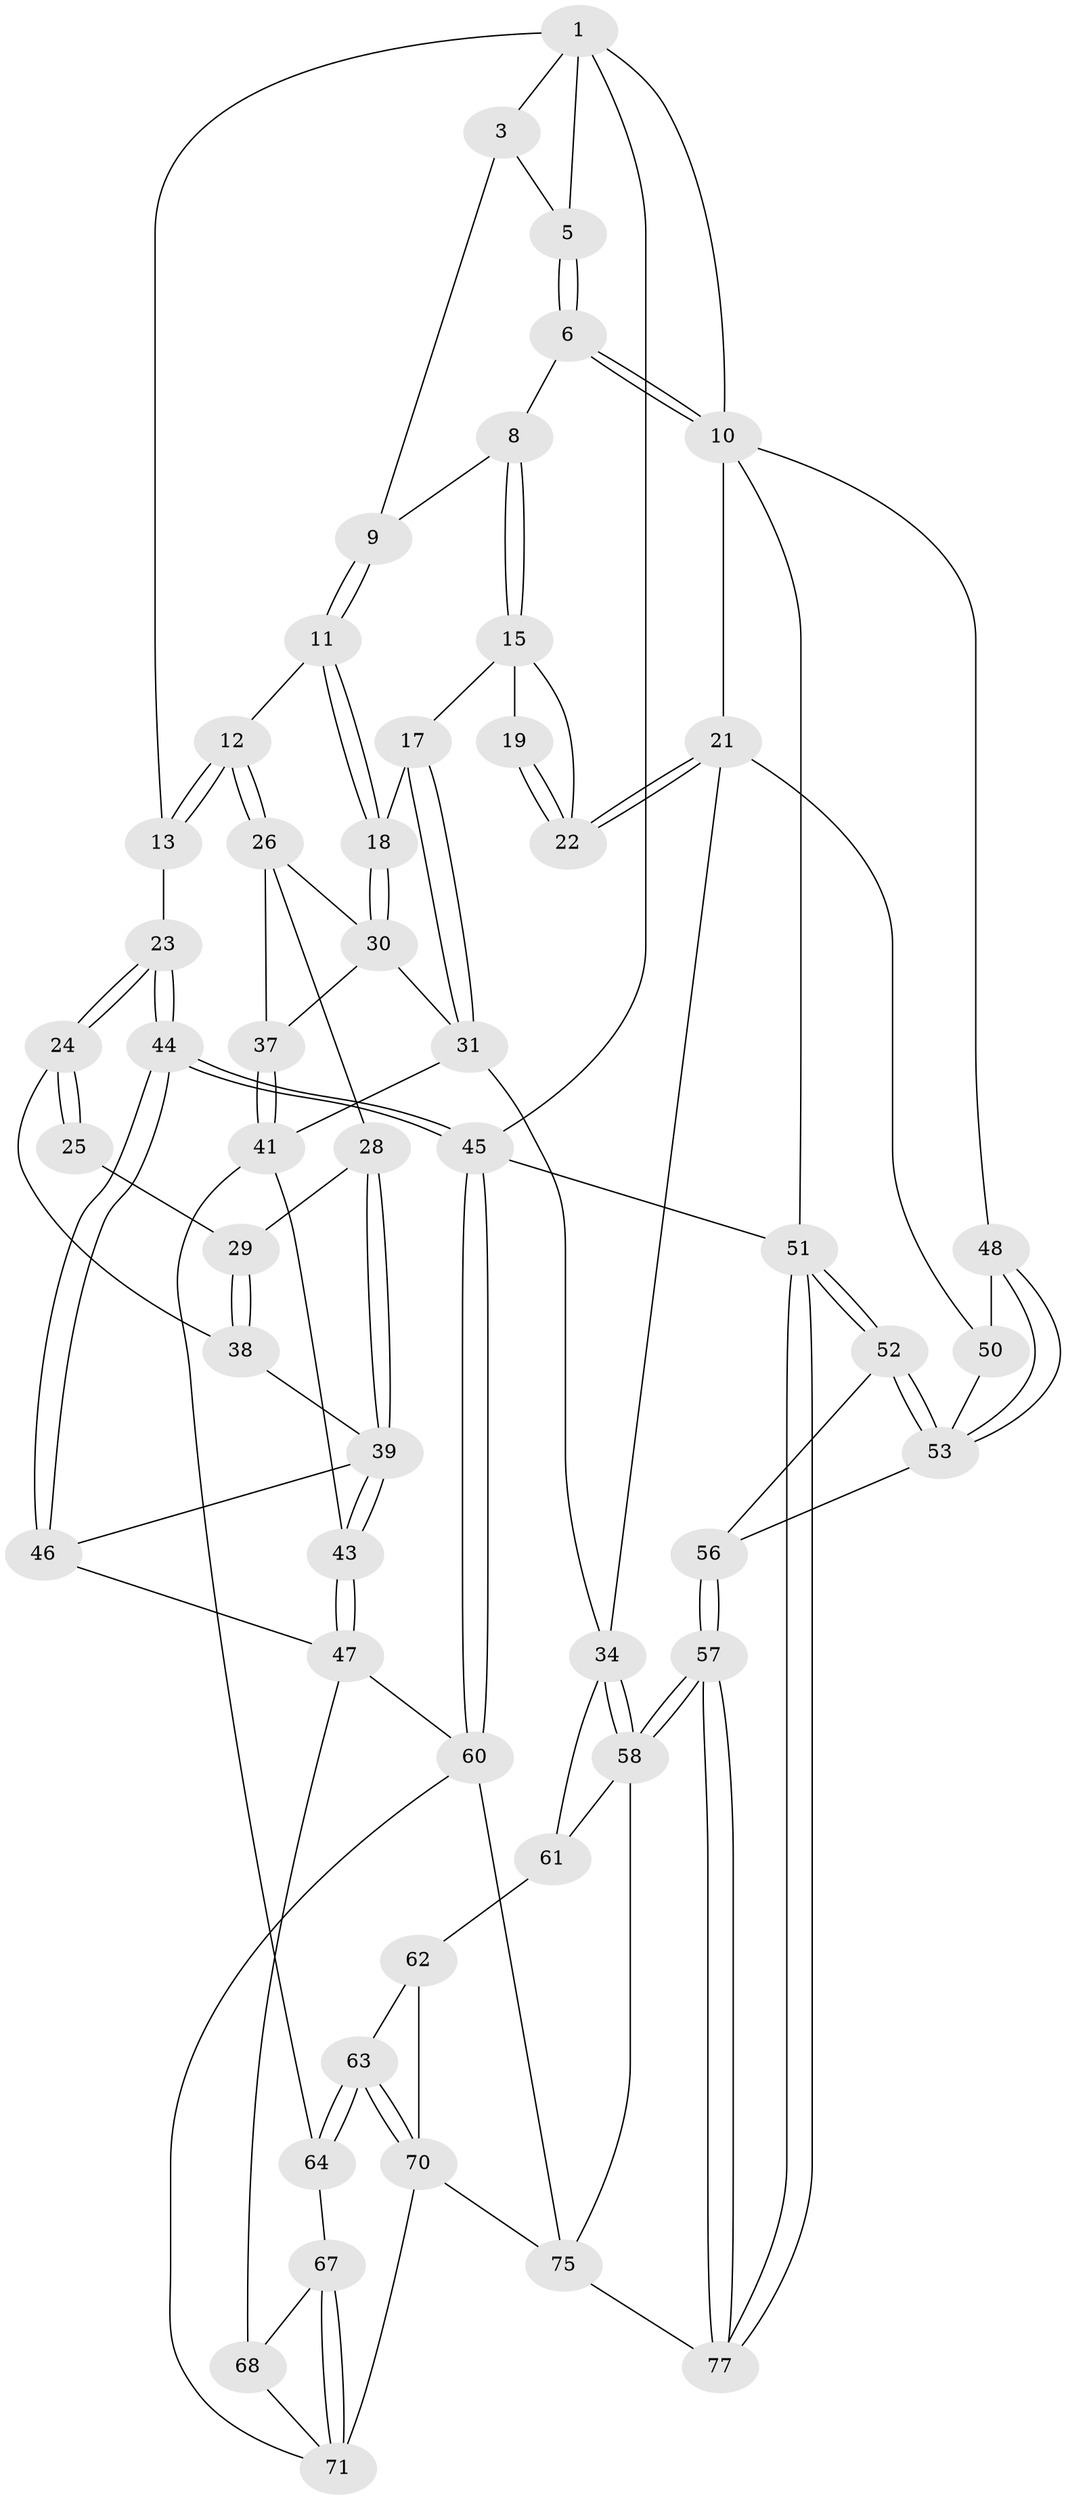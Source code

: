 // Generated by graph-tools (version 1.1) at 2025/52/02/27/25 19:52:37]
// undirected, 53 vertices, 122 edges
graph export_dot {
graph [start="1"]
  node [color=gray90,style=filled];
  1 [pos="+0.9819139819689541+0",super="+2"];
  3 [pos="+0.5207199546972188+0",super="+4"];
  5 [pos="+0.8861195423291798+0.16493893004740148"];
  6 [pos="+0.9041200032910285+0.21957161704435904",super="+7"];
  8 [pos="+0.5558077585465128+0.0931068357968899"];
  9 [pos="+0.5225412156886997+0"];
  10 [pos="+1+0.381157773800163",super="+20"];
  11 [pos="+0.31347841406973614+0.30694961144647226"];
  12 [pos="+0.27646331344987185+0.31514000464802006"];
  13 [pos="+0.24377861094762376+0.29818395649786833",super="+14"];
  15 [pos="+0.571520188295724+0.18772575545346387",super="+16"];
  17 [pos="+0.5318611334434626+0.3479442373470945"];
  18 [pos="+0.4744984919307661+0.3689119449631863"];
  19 [pos="+0.7595836797342186+0.2671662899841988"];
  21 [pos="+0.7547351516569352+0.5027995049139222",super="+33"];
  22 [pos="+0.7370875918066775+0.4802065992980803"];
  23 [pos="+0+0.3907877896931498"];
  24 [pos="+0+0.45838151072639727"];
  25 [pos="+0.19470520615922216+0.394768038184213"];
  26 [pos="+0.2806929927221083+0.3733919863441067",super="+27"];
  28 [pos="+0.24318117081202367+0.4947895605730996"];
  29 [pos="+0.20433908636256398+0.4970896579252131"];
  30 [pos="+0.4120319541758663+0.45546055885539044",super="+32"];
  31 [pos="+0.5182215266333358+0.5735560808445809",super="+36"];
  34 [pos="+0.6598651704217826+0.6456630334847848",super="+35"];
  37 [pos="+0.37159441823644135+0.515272618902311"];
  38 [pos="+0.09701519435639791+0.5209765338297392"];
  39 [pos="+0.2712659936290179+0.6421625548309688",super="+40"];
  41 [pos="+0.3502299185354619+0.6928088530075629",super="+42"];
  43 [pos="+0.31557825187812844+0.7046111148507953"];
  44 [pos="+0+0.7031770296133986"];
  45 [pos="+0+1"];
  46 [pos="+0.12429242594768597+0.6918860821040933"];
  47 [pos="+0.13106624866126698+0.7023410781429481",super="+59"];
  48 [pos="+1+0.6755226903055568",super="+49"];
  50 [pos="+0.7654433698896528+0.6328255545230809",super="+54"];
  51 [pos="+1+1"];
  52 [pos="+1+0.790638941032932"];
  53 [pos="+1+0.7403271603429848",super="+55"];
  56 [pos="+0.7725882115954329+0.8873384378859206"];
  57 [pos="+0.7354030420186448+0.9100716728902613"];
  58 [pos="+0.7206711810424838+0.8947982794384788",super="+65"];
  60 [pos="+0+1",super="+73"];
  61 [pos="+0.5330306348033655+0.7489200774770334",super="+66"];
  62 [pos="+0.4082378297682985+0.7963491941587104",super="+69"];
  63 [pos="+0.3667525848183649+0.7861166054451071"];
  64 [pos="+0.33139263128777346+0.7235591237920231"];
  67 [pos="+0.22302781163694488+0.8194640217462302"];
  68 [pos="+0.22004143193313813+0.8211327597539448"];
  70 [pos="+0.3573034758468368+0.8726667203882138",super="+74"];
  71 [pos="+0.2748777998276166+0.8737572524246602",super="+72"];
  75 [pos="+0.36891920612689044+1",super="+76"];
  77 [pos="+0.8015073794438631+1"];
  1 -- 5;
  1 -- 10;
  1 -- 3;
  1 -- 45;
  1 -- 13;
  3 -- 9;
  3 -- 5;
  5 -- 6;
  5 -- 6;
  6 -- 10;
  6 -- 10;
  6 -- 8;
  8 -- 9;
  8 -- 15;
  8 -- 15;
  9 -- 11;
  9 -- 11;
  10 -- 51;
  10 -- 48;
  10 -- 21;
  11 -- 12;
  11 -- 18;
  11 -- 18;
  12 -- 13;
  12 -- 13;
  12 -- 26;
  12 -- 26;
  13 -- 23;
  15 -- 19;
  15 -- 17;
  15 -- 22;
  17 -- 18;
  17 -- 31;
  17 -- 31;
  18 -- 30;
  18 -- 30;
  19 -- 22;
  19 -- 22;
  21 -- 22;
  21 -- 22;
  21 -- 34;
  21 -- 50;
  23 -- 24;
  23 -- 24;
  23 -- 44;
  23 -- 44;
  24 -- 25;
  24 -- 25;
  24 -- 38;
  25 -- 29;
  26 -- 30;
  26 -- 28;
  26 -- 37;
  28 -- 29;
  28 -- 39;
  28 -- 39;
  29 -- 38;
  29 -- 38;
  30 -- 37;
  30 -- 31;
  31 -- 41;
  31 -- 34;
  34 -- 58;
  34 -- 58;
  34 -- 61;
  37 -- 41;
  37 -- 41;
  38 -- 39;
  39 -- 43;
  39 -- 43;
  39 -- 46;
  41 -- 64;
  41 -- 43;
  43 -- 47;
  43 -- 47;
  44 -- 45;
  44 -- 45;
  44 -- 46;
  44 -- 46;
  45 -- 60;
  45 -- 60;
  45 -- 51;
  46 -- 47;
  47 -- 60;
  47 -- 68;
  48 -- 53;
  48 -- 53;
  48 -- 50 [weight=2];
  50 -- 53;
  51 -- 52;
  51 -- 52;
  51 -- 77;
  51 -- 77;
  52 -- 53;
  52 -- 53;
  52 -- 56;
  53 -- 56;
  56 -- 57;
  56 -- 57;
  57 -- 58;
  57 -- 58;
  57 -- 77;
  57 -- 77;
  58 -- 75;
  58 -- 61;
  60 -- 75;
  60 -- 71;
  61 -- 62 [weight=2];
  62 -- 63;
  62 -- 70;
  63 -- 64;
  63 -- 64;
  63 -- 70;
  63 -- 70;
  64 -- 67;
  67 -- 68;
  67 -- 71;
  67 -- 71;
  68 -- 71;
  70 -- 71;
  70 -- 75;
  75 -- 77;
}
